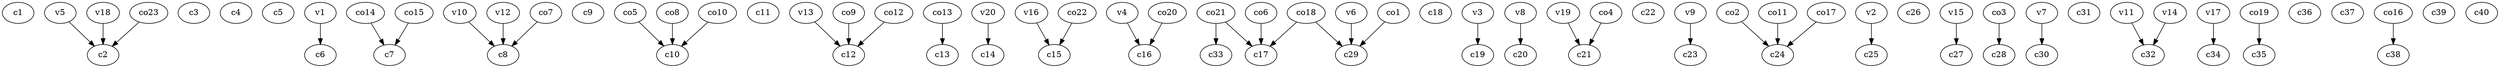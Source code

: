 strict digraph  {
c1;
c2;
c3;
c4;
c5;
c6;
c7;
c8;
c9;
c10;
c11;
c12;
c13;
c14;
c15;
c16;
c17;
c18;
c19;
c20;
c21;
c22;
c23;
c24;
c25;
c26;
c27;
c28;
c29;
c30;
c31;
c32;
c33;
c34;
c35;
c36;
c37;
c38;
c39;
c40;
v1;
v2;
v3;
v4;
v5;
v6;
v7;
v8;
v9;
v10;
v11;
v12;
v13;
v14;
v15;
v16;
v17;
v18;
v19;
v20;
co1;
co2;
co3;
co4;
co5;
co6;
co7;
co8;
co9;
co10;
co11;
co12;
co13;
co14;
co15;
co16;
co17;
co18;
co19;
co20;
co21;
co22;
co23;
v1 -> c6  [weight=1];
v2 -> c25  [weight=1];
v3 -> c19  [weight=1];
v4 -> c16  [weight=1];
v5 -> c2  [weight=1];
v6 -> c29  [weight=1];
v7 -> c30  [weight=1];
v8 -> c20  [weight=1];
v9 -> c23  [weight=1];
v10 -> c8  [weight=1];
v11 -> c32  [weight=1];
v12 -> c8  [weight=1];
v13 -> c12  [weight=1];
v14 -> c32  [weight=1];
v15 -> c27  [weight=1];
v16 -> c15  [weight=1];
v17 -> c34  [weight=1];
v18 -> c2  [weight=1];
v19 -> c21  [weight=1];
v20 -> c14  [weight=1];
co1 -> c29  [weight=1];
co2 -> c24  [weight=1];
co3 -> c28  [weight=1];
co4 -> c21  [weight=1];
co5 -> c10  [weight=1];
co6 -> c17  [weight=1];
co7 -> c8  [weight=1];
co8 -> c10  [weight=1];
co9 -> c12  [weight=1];
co10 -> c10  [weight=1];
co11 -> c24  [weight=1];
co12 -> c12  [weight=1];
co13 -> c13  [weight=1];
co14 -> c7  [weight=1];
co15 -> c7  [weight=1];
co16 -> c38  [weight=1];
co17 -> c24  [weight=1];
co18 -> c17  [weight=1];
co18 -> c29  [weight=1];
co19 -> c35  [weight=1];
co20 -> c16  [weight=1];
co21 -> c17  [weight=1];
co21 -> c33  [weight=1];
co22 -> c15  [weight=1];
co23 -> c2  [weight=1];
}
